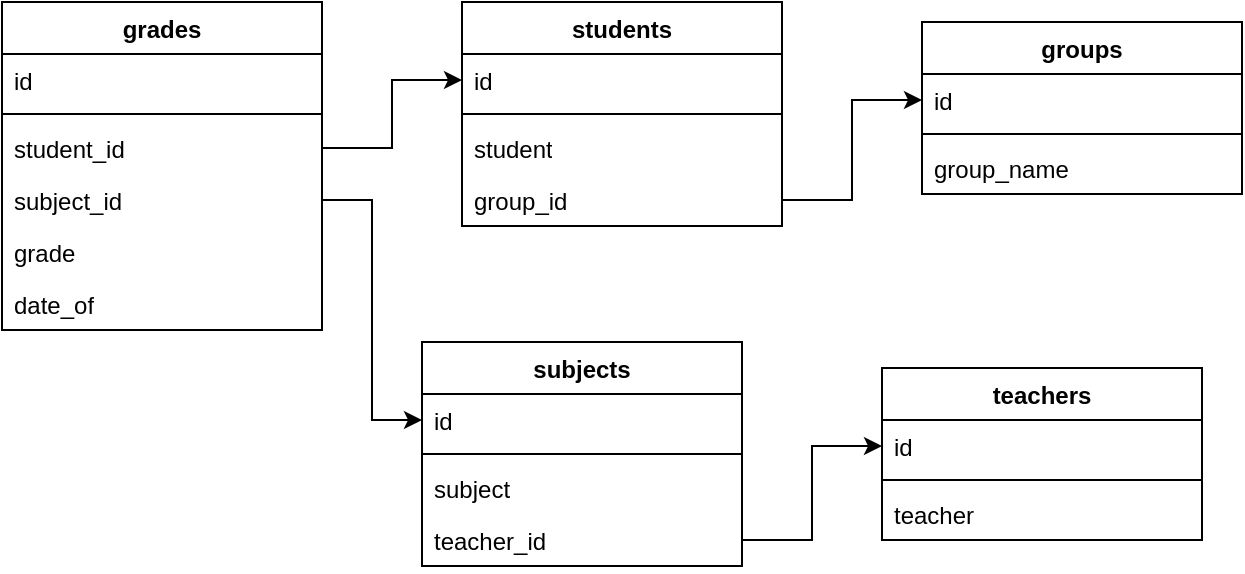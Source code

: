 <mxfile version="22.0.2" type="device">
  <diagram name="Page-1" id="1NdcXHIkvXF2GrTs4SvG">
    <mxGraphModel dx="1502" dy="629" grid="1" gridSize="10" guides="1" tooltips="1" connect="1" arrows="1" fold="1" page="1" pageScale="1" pageWidth="827" pageHeight="1169" math="0" shadow="0">
      <root>
        <mxCell id="0" />
        <mxCell id="1" parent="0" />
        <mxCell id="AOJBG-S71SeSM1ZQMv4C-1" value="grades" style="swimlane;fontStyle=1;align=center;verticalAlign=top;childLayout=stackLayout;horizontal=1;startSize=26;horizontalStack=0;resizeParent=1;resizeParentMax=0;resizeLast=0;collapsible=1;marginBottom=0;whiteSpace=wrap;html=1;" vertex="1" parent="1">
          <mxGeometry x="80" y="150" width="160" height="164" as="geometry" />
        </mxCell>
        <mxCell id="AOJBG-S71SeSM1ZQMv4C-2" value="id" style="text;strokeColor=none;fillColor=none;align=left;verticalAlign=top;spacingLeft=4;spacingRight=4;overflow=hidden;rotatable=0;points=[[0,0.5],[1,0.5]];portConstraint=eastwest;whiteSpace=wrap;html=1;" vertex="1" parent="AOJBG-S71SeSM1ZQMv4C-1">
          <mxGeometry y="26" width="160" height="26" as="geometry" />
        </mxCell>
        <mxCell id="AOJBG-S71SeSM1ZQMv4C-3" value="" style="line;strokeWidth=1;fillColor=none;align=left;verticalAlign=middle;spacingTop=-1;spacingLeft=3;spacingRight=3;rotatable=0;labelPosition=right;points=[];portConstraint=eastwest;strokeColor=inherit;" vertex="1" parent="AOJBG-S71SeSM1ZQMv4C-1">
          <mxGeometry y="52" width="160" height="8" as="geometry" />
        </mxCell>
        <mxCell id="AOJBG-S71SeSM1ZQMv4C-4" value="student_id" style="text;strokeColor=none;fillColor=none;align=left;verticalAlign=top;spacingLeft=4;spacingRight=4;overflow=hidden;rotatable=0;points=[[0,0.5],[1,0.5]];portConstraint=eastwest;whiteSpace=wrap;html=1;" vertex="1" parent="AOJBG-S71SeSM1ZQMv4C-1">
          <mxGeometry y="60" width="160" height="26" as="geometry" />
        </mxCell>
        <mxCell id="AOJBG-S71SeSM1ZQMv4C-15" value="subject_id" style="text;strokeColor=none;fillColor=none;align=left;verticalAlign=top;spacingLeft=4;spacingRight=4;overflow=hidden;rotatable=0;points=[[0,0.5],[1,0.5]];portConstraint=eastwest;whiteSpace=wrap;html=1;" vertex="1" parent="AOJBG-S71SeSM1ZQMv4C-1">
          <mxGeometry y="86" width="160" height="26" as="geometry" />
        </mxCell>
        <mxCell id="AOJBG-S71SeSM1ZQMv4C-16" value="grade" style="text;strokeColor=none;fillColor=none;align=left;verticalAlign=top;spacingLeft=4;spacingRight=4;overflow=hidden;rotatable=0;points=[[0,0.5],[1,0.5]];portConstraint=eastwest;whiteSpace=wrap;html=1;" vertex="1" parent="AOJBG-S71SeSM1ZQMv4C-1">
          <mxGeometry y="112" width="160" height="26" as="geometry" />
        </mxCell>
        <mxCell id="AOJBG-S71SeSM1ZQMv4C-33" value="date_of" style="text;strokeColor=none;fillColor=none;align=left;verticalAlign=top;spacingLeft=4;spacingRight=4;overflow=hidden;rotatable=0;points=[[0,0.5],[1,0.5]];portConstraint=eastwest;whiteSpace=wrap;html=1;" vertex="1" parent="AOJBG-S71SeSM1ZQMv4C-1">
          <mxGeometry y="138" width="160" height="26" as="geometry" />
        </mxCell>
        <mxCell id="AOJBG-S71SeSM1ZQMv4C-5" value="students" style="swimlane;fontStyle=1;align=center;verticalAlign=top;childLayout=stackLayout;horizontal=1;startSize=26;horizontalStack=0;resizeParent=1;resizeParentMax=0;resizeLast=0;collapsible=1;marginBottom=0;whiteSpace=wrap;html=1;" vertex="1" parent="1">
          <mxGeometry x="310" y="150" width="160" height="112" as="geometry" />
        </mxCell>
        <mxCell id="AOJBG-S71SeSM1ZQMv4C-6" value="id" style="text;strokeColor=none;fillColor=none;align=left;verticalAlign=top;spacingLeft=4;spacingRight=4;overflow=hidden;rotatable=0;points=[[0,0.5],[1,0.5]];portConstraint=eastwest;whiteSpace=wrap;html=1;" vertex="1" parent="AOJBG-S71SeSM1ZQMv4C-5">
          <mxGeometry y="26" width="160" height="26" as="geometry" />
        </mxCell>
        <mxCell id="AOJBG-S71SeSM1ZQMv4C-7" value="" style="line;strokeWidth=1;fillColor=none;align=left;verticalAlign=middle;spacingTop=-1;spacingLeft=3;spacingRight=3;rotatable=0;labelPosition=right;points=[];portConstraint=eastwest;strokeColor=inherit;" vertex="1" parent="AOJBG-S71SeSM1ZQMv4C-5">
          <mxGeometry y="52" width="160" height="8" as="geometry" />
        </mxCell>
        <mxCell id="AOJBG-S71SeSM1ZQMv4C-8" value="student" style="text;strokeColor=none;fillColor=none;align=left;verticalAlign=top;spacingLeft=4;spacingRight=4;overflow=hidden;rotatable=0;points=[[0,0.5],[1,0.5]];portConstraint=eastwest;whiteSpace=wrap;html=1;" vertex="1" parent="AOJBG-S71SeSM1ZQMv4C-5">
          <mxGeometry y="60" width="160" height="26" as="geometry" />
        </mxCell>
        <mxCell id="AOJBG-S71SeSM1ZQMv4C-18" value="group_id" style="text;strokeColor=none;fillColor=none;align=left;verticalAlign=top;spacingLeft=4;spacingRight=4;overflow=hidden;rotatable=0;points=[[0,0.5],[1,0.5]];portConstraint=eastwest;whiteSpace=wrap;html=1;" vertex="1" parent="AOJBG-S71SeSM1ZQMv4C-5">
          <mxGeometry y="86" width="160" height="26" as="geometry" />
        </mxCell>
        <mxCell id="AOJBG-S71SeSM1ZQMv4C-9" value="groups" style="swimlane;fontStyle=1;align=center;verticalAlign=top;childLayout=stackLayout;horizontal=1;startSize=26;horizontalStack=0;resizeParent=1;resizeParentMax=0;resizeLast=0;collapsible=1;marginBottom=0;whiteSpace=wrap;html=1;" vertex="1" parent="1">
          <mxGeometry x="540" y="160" width="160" height="86" as="geometry" />
        </mxCell>
        <mxCell id="AOJBG-S71SeSM1ZQMv4C-10" value="id" style="text;strokeColor=none;fillColor=none;align=left;verticalAlign=top;spacingLeft=4;spacingRight=4;overflow=hidden;rotatable=0;points=[[0,0.5],[1,0.5]];portConstraint=eastwest;whiteSpace=wrap;html=1;" vertex="1" parent="AOJBG-S71SeSM1ZQMv4C-9">
          <mxGeometry y="26" width="160" height="26" as="geometry" />
        </mxCell>
        <mxCell id="AOJBG-S71SeSM1ZQMv4C-11" value="" style="line;strokeWidth=1;fillColor=none;align=left;verticalAlign=middle;spacingTop=-1;spacingLeft=3;spacingRight=3;rotatable=0;labelPosition=right;points=[];portConstraint=eastwest;strokeColor=inherit;" vertex="1" parent="AOJBG-S71SeSM1ZQMv4C-9">
          <mxGeometry y="52" width="160" height="8" as="geometry" />
        </mxCell>
        <mxCell id="AOJBG-S71SeSM1ZQMv4C-12" value="group_name" style="text;strokeColor=none;fillColor=none;align=left;verticalAlign=top;spacingLeft=4;spacingRight=4;overflow=hidden;rotatable=0;points=[[0,0.5],[1,0.5]];portConstraint=eastwest;whiteSpace=wrap;html=1;" vertex="1" parent="AOJBG-S71SeSM1ZQMv4C-9">
          <mxGeometry y="60" width="160" height="26" as="geometry" />
        </mxCell>
        <mxCell id="AOJBG-S71SeSM1ZQMv4C-19" style="edgeStyle=orthogonalEdgeStyle;rounded=0;orthogonalLoop=1;jettySize=auto;html=1;" edge="1" parent="1" source="AOJBG-S71SeSM1ZQMv4C-18" target="AOJBG-S71SeSM1ZQMv4C-10">
          <mxGeometry relative="1" as="geometry">
            <mxPoint x="530" y="220" as="targetPoint" />
          </mxGeometry>
        </mxCell>
        <mxCell id="AOJBG-S71SeSM1ZQMv4C-20" style="edgeStyle=orthogonalEdgeStyle;rounded=0;orthogonalLoop=1;jettySize=auto;html=1;" edge="1" parent="1" source="AOJBG-S71SeSM1ZQMv4C-4" target="AOJBG-S71SeSM1ZQMv4C-6">
          <mxGeometry relative="1" as="geometry" />
        </mxCell>
        <mxCell id="AOJBG-S71SeSM1ZQMv4C-21" value="subjects" style="swimlane;fontStyle=1;align=center;verticalAlign=top;childLayout=stackLayout;horizontal=1;startSize=26;horizontalStack=0;resizeParent=1;resizeParentMax=0;resizeLast=0;collapsible=1;marginBottom=0;whiteSpace=wrap;html=1;" vertex="1" parent="1">
          <mxGeometry x="290" y="320" width="160" height="112" as="geometry" />
        </mxCell>
        <mxCell id="AOJBG-S71SeSM1ZQMv4C-22" value="id" style="text;strokeColor=none;fillColor=none;align=left;verticalAlign=top;spacingLeft=4;spacingRight=4;overflow=hidden;rotatable=0;points=[[0,0.5],[1,0.5]];portConstraint=eastwest;whiteSpace=wrap;html=1;" vertex="1" parent="AOJBG-S71SeSM1ZQMv4C-21">
          <mxGeometry y="26" width="160" height="26" as="geometry" />
        </mxCell>
        <mxCell id="AOJBG-S71SeSM1ZQMv4C-23" value="" style="line;strokeWidth=1;fillColor=none;align=left;verticalAlign=middle;spacingTop=-1;spacingLeft=3;spacingRight=3;rotatable=0;labelPosition=right;points=[];portConstraint=eastwest;strokeColor=inherit;" vertex="1" parent="AOJBG-S71SeSM1ZQMv4C-21">
          <mxGeometry y="52" width="160" height="8" as="geometry" />
        </mxCell>
        <mxCell id="AOJBG-S71SeSM1ZQMv4C-24" value="subject" style="text;strokeColor=none;fillColor=none;align=left;verticalAlign=top;spacingLeft=4;spacingRight=4;overflow=hidden;rotatable=0;points=[[0,0.5],[1,0.5]];portConstraint=eastwest;whiteSpace=wrap;html=1;" vertex="1" parent="AOJBG-S71SeSM1ZQMv4C-21">
          <mxGeometry y="60" width="160" height="26" as="geometry" />
        </mxCell>
        <mxCell id="AOJBG-S71SeSM1ZQMv4C-25" value="teacher_id" style="text;strokeColor=none;fillColor=none;align=left;verticalAlign=top;spacingLeft=4;spacingRight=4;overflow=hidden;rotatable=0;points=[[0,0.5],[1,0.5]];portConstraint=eastwest;whiteSpace=wrap;html=1;" vertex="1" parent="AOJBG-S71SeSM1ZQMv4C-21">
          <mxGeometry y="86" width="160" height="26" as="geometry" />
        </mxCell>
        <mxCell id="AOJBG-S71SeSM1ZQMv4C-26" value="teachers" style="swimlane;fontStyle=1;align=center;verticalAlign=top;childLayout=stackLayout;horizontal=1;startSize=26;horizontalStack=0;resizeParent=1;resizeParentMax=0;resizeLast=0;collapsible=1;marginBottom=0;whiteSpace=wrap;html=1;" vertex="1" parent="1">
          <mxGeometry x="520" y="333" width="160" height="86" as="geometry" />
        </mxCell>
        <mxCell id="AOJBG-S71SeSM1ZQMv4C-27" value="id" style="text;strokeColor=none;fillColor=none;align=left;verticalAlign=top;spacingLeft=4;spacingRight=4;overflow=hidden;rotatable=0;points=[[0,0.5],[1,0.5]];portConstraint=eastwest;whiteSpace=wrap;html=1;" vertex="1" parent="AOJBG-S71SeSM1ZQMv4C-26">
          <mxGeometry y="26" width="160" height="26" as="geometry" />
        </mxCell>
        <mxCell id="AOJBG-S71SeSM1ZQMv4C-28" value="" style="line;strokeWidth=1;fillColor=none;align=left;verticalAlign=middle;spacingTop=-1;spacingLeft=3;spacingRight=3;rotatable=0;labelPosition=right;points=[];portConstraint=eastwest;strokeColor=inherit;" vertex="1" parent="AOJBG-S71SeSM1ZQMv4C-26">
          <mxGeometry y="52" width="160" height="8" as="geometry" />
        </mxCell>
        <mxCell id="AOJBG-S71SeSM1ZQMv4C-29" value="teacher" style="text;strokeColor=none;fillColor=none;align=left;verticalAlign=top;spacingLeft=4;spacingRight=4;overflow=hidden;rotatable=0;points=[[0,0.5],[1,0.5]];portConstraint=eastwest;whiteSpace=wrap;html=1;" vertex="1" parent="AOJBG-S71SeSM1ZQMv4C-26">
          <mxGeometry y="60" width="160" height="26" as="geometry" />
        </mxCell>
        <mxCell id="AOJBG-S71SeSM1ZQMv4C-31" style="edgeStyle=orthogonalEdgeStyle;rounded=0;orthogonalLoop=1;jettySize=auto;html=1;" edge="1" parent="1" source="AOJBG-S71SeSM1ZQMv4C-25" target="AOJBG-S71SeSM1ZQMv4C-27">
          <mxGeometry relative="1" as="geometry" />
        </mxCell>
        <mxCell id="AOJBG-S71SeSM1ZQMv4C-32" style="edgeStyle=orthogonalEdgeStyle;rounded=0;orthogonalLoop=1;jettySize=auto;html=1;" edge="1" parent="1" source="AOJBG-S71SeSM1ZQMv4C-15" target="AOJBG-S71SeSM1ZQMv4C-22">
          <mxGeometry relative="1" as="geometry" />
        </mxCell>
      </root>
    </mxGraphModel>
  </diagram>
</mxfile>

